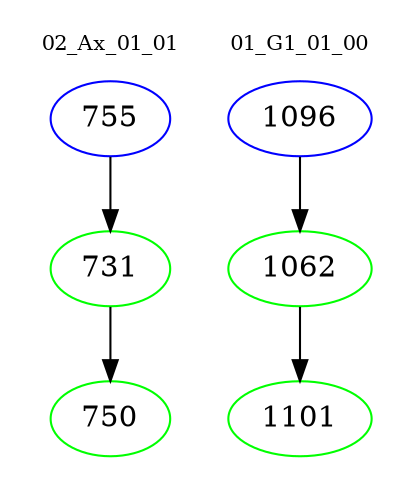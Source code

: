 digraph{
subgraph cluster_0 {
color = white
label = "02_Ax_01_01";
fontsize=10;
T0_755 [label="755", color="blue"]
T0_755 -> T0_731 [color="black"]
T0_731 [label="731", color="green"]
T0_731 -> T0_750 [color="black"]
T0_750 [label="750", color="green"]
}
subgraph cluster_1 {
color = white
label = "01_G1_01_00";
fontsize=10;
T1_1096 [label="1096", color="blue"]
T1_1096 -> T1_1062 [color="black"]
T1_1062 [label="1062", color="green"]
T1_1062 -> T1_1101 [color="black"]
T1_1101 [label="1101", color="green"]
}
}
